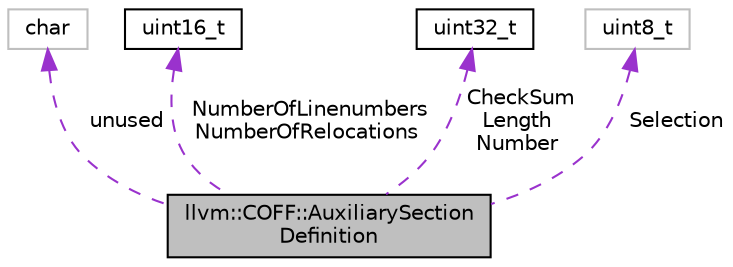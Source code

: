 digraph "llvm::COFF::AuxiliarySectionDefinition"
{
 // LATEX_PDF_SIZE
  bgcolor="transparent";
  edge [fontname="Helvetica",fontsize="10",labelfontname="Helvetica",labelfontsize="10"];
  node [fontname="Helvetica",fontsize="10",shape=record];
  Node1 [label="llvm::COFF::AuxiliarySection\lDefinition",height=0.2,width=0.4,color="black", fillcolor="grey75", style="filled", fontcolor="black",tooltip=" "];
  Node2 -> Node1 [dir="back",color="darkorchid3",fontsize="10",style="dashed",label=" unused" ,fontname="Helvetica"];
  Node2 [label="char",height=0.2,width=0.4,color="grey75",tooltip=" "];
  Node3 -> Node1 [dir="back",color="darkorchid3",fontsize="10",style="dashed",label=" NumberOfLinenumbers\nNumberOfRelocations" ,fontname="Helvetica"];
  Node3 [label="uint16_t",height=0.2,width=0.4,color="black",URL="$classuint16__t.html",tooltip=" "];
  Node4 -> Node1 [dir="back",color="darkorchid3",fontsize="10",style="dashed",label=" CheckSum\nLength\nNumber" ,fontname="Helvetica"];
  Node4 [label="uint32_t",height=0.2,width=0.4,color="black",URL="$classuint32__t.html",tooltip=" "];
  Node5 -> Node1 [dir="back",color="darkorchid3",fontsize="10",style="dashed",label=" Selection" ,fontname="Helvetica"];
  Node5 [label="uint8_t",height=0.2,width=0.4,color="grey75",tooltip=" "];
}
